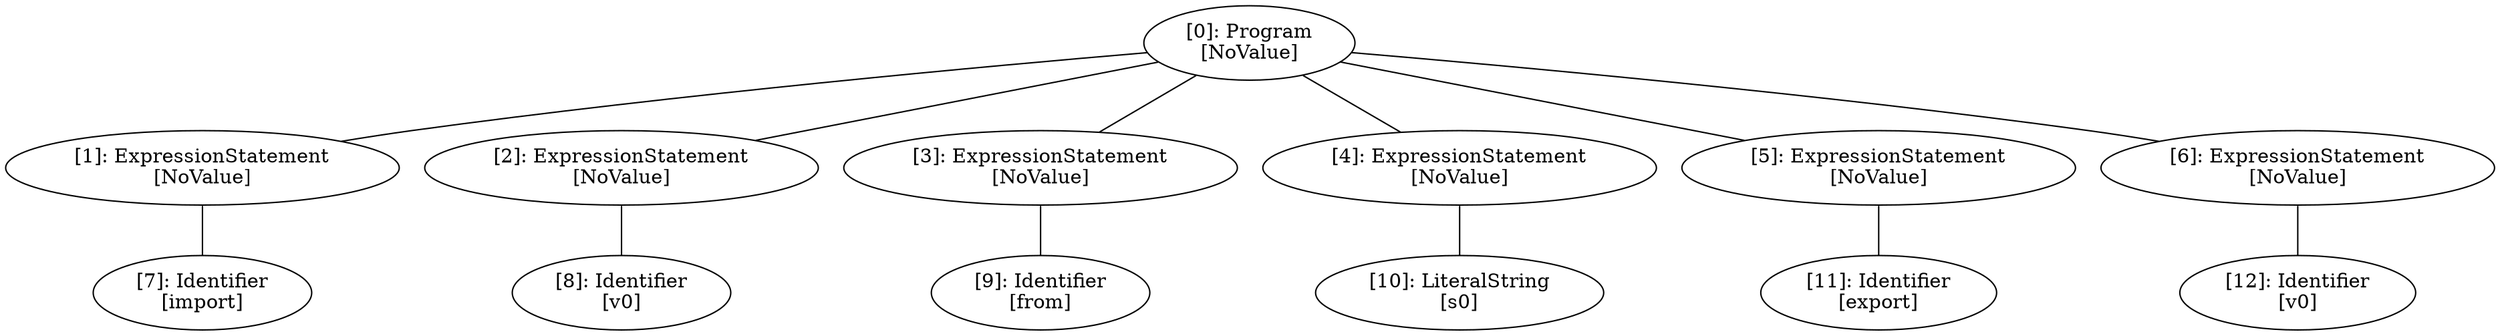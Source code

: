 // Result
graph {
	0 [label="[0]: Program
[NoValue]"]
	1 [label="[1]: ExpressionStatement
[NoValue]"]
	2 [label="[2]: ExpressionStatement
[NoValue]"]
	3 [label="[3]: ExpressionStatement
[NoValue]"]
	4 [label="[4]: ExpressionStatement
[NoValue]"]
	5 [label="[5]: ExpressionStatement
[NoValue]"]
	6 [label="[6]: ExpressionStatement
[NoValue]"]
	7 [label="[7]: Identifier
[import]"]
	8 [label="[8]: Identifier
[v0]"]
	9 [label="[9]: Identifier
[from]"]
	10 [label="[10]: LiteralString
[s0]"]
	11 [label="[11]: Identifier
[export]"]
	12 [label="[12]: Identifier
[v0]"]
	0 -- 1
	0 -- 2
	0 -- 3
	0 -- 4
	0 -- 5
	0 -- 6
	1 -- 7
	2 -- 8
	3 -- 9
	4 -- 10
	5 -- 11
	6 -- 12
}
